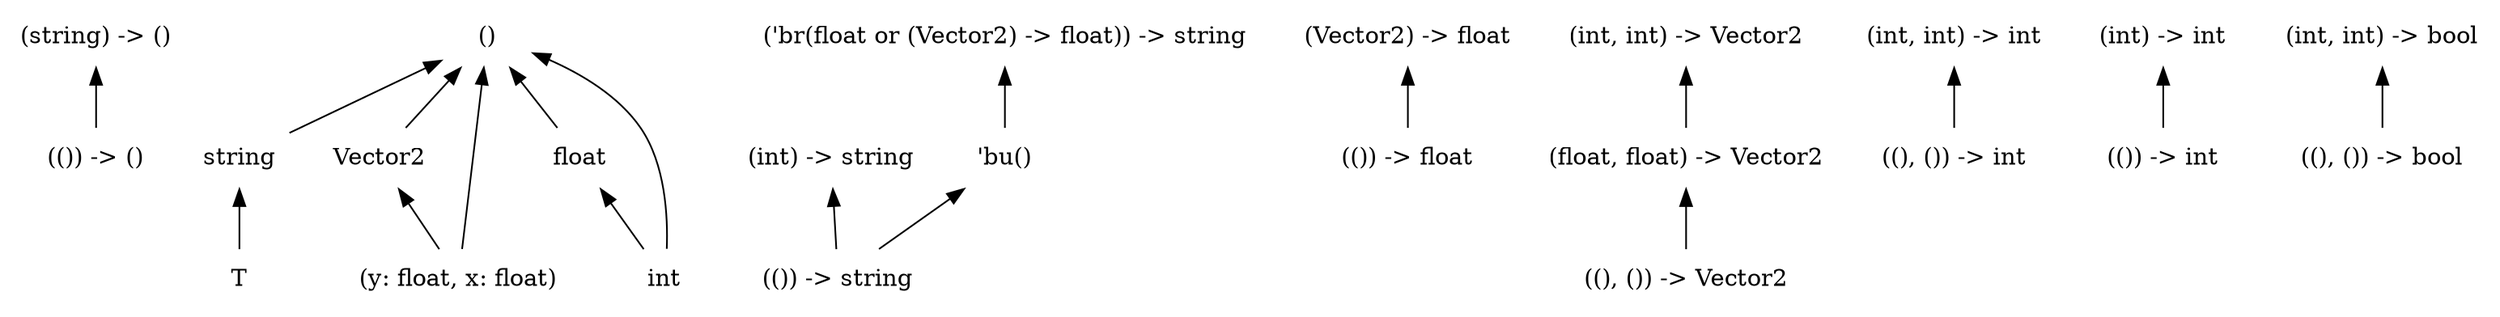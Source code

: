 digraph order {
  graph [
    size = "30,10"
    ];
  node [
    shape = none
    ];
  edge [
    dir = back
    ];
  "(string) -> ()"
  "(()) -> ()"
  "string"
  "Vector2"
  "'bu()"
  "(()) -> float"
  "T"
  "('br(float or (Vector2) -> float)) -> string"
  "((), ()) -> Vector2"
  "(int, int) -> Vector2"
  "((), ()) -> int"
  "(int) -> int"
  "(int, int) -> int"
  "()"
  "(int, int) -> bool"
  "(float, float) -> Vector2"
  "(()) -> string"
  "(Vector2) -> float"
  "(y: float, x: float)"
  "(int) -> string"
  "float"
  "(()) -> int"
  "int"
  "((), ()) -> bool"
  "(string) -> ()" -> "(()) -> ()"
  "string" -> "T"
  "Vector2" -> "(y: float, x: float)"
  "'bu()" -> "(()) -> string"
  "('br(float or (Vector2) -> float)) -> string" -> "'bu()"
  "(int, int) -> Vector2" -> "(float, float) -> Vector2"
  "(int) -> int" -> "(()) -> int"
  "(int, int) -> int" -> "((), ()) -> int"
  "()" -> "string"
  "()" -> "Vector2"
  "()" -> "(y: float, x: float)"
  "()" -> "float"
  "()" -> "int"
  "(int, int) -> bool" -> "((), ()) -> bool"
  "(float, float) -> Vector2" -> "((), ()) -> Vector2"
  "(Vector2) -> float" -> "(()) -> float"
  "(int) -> string" -> "(()) -> string"
  "float" -> "int"
}